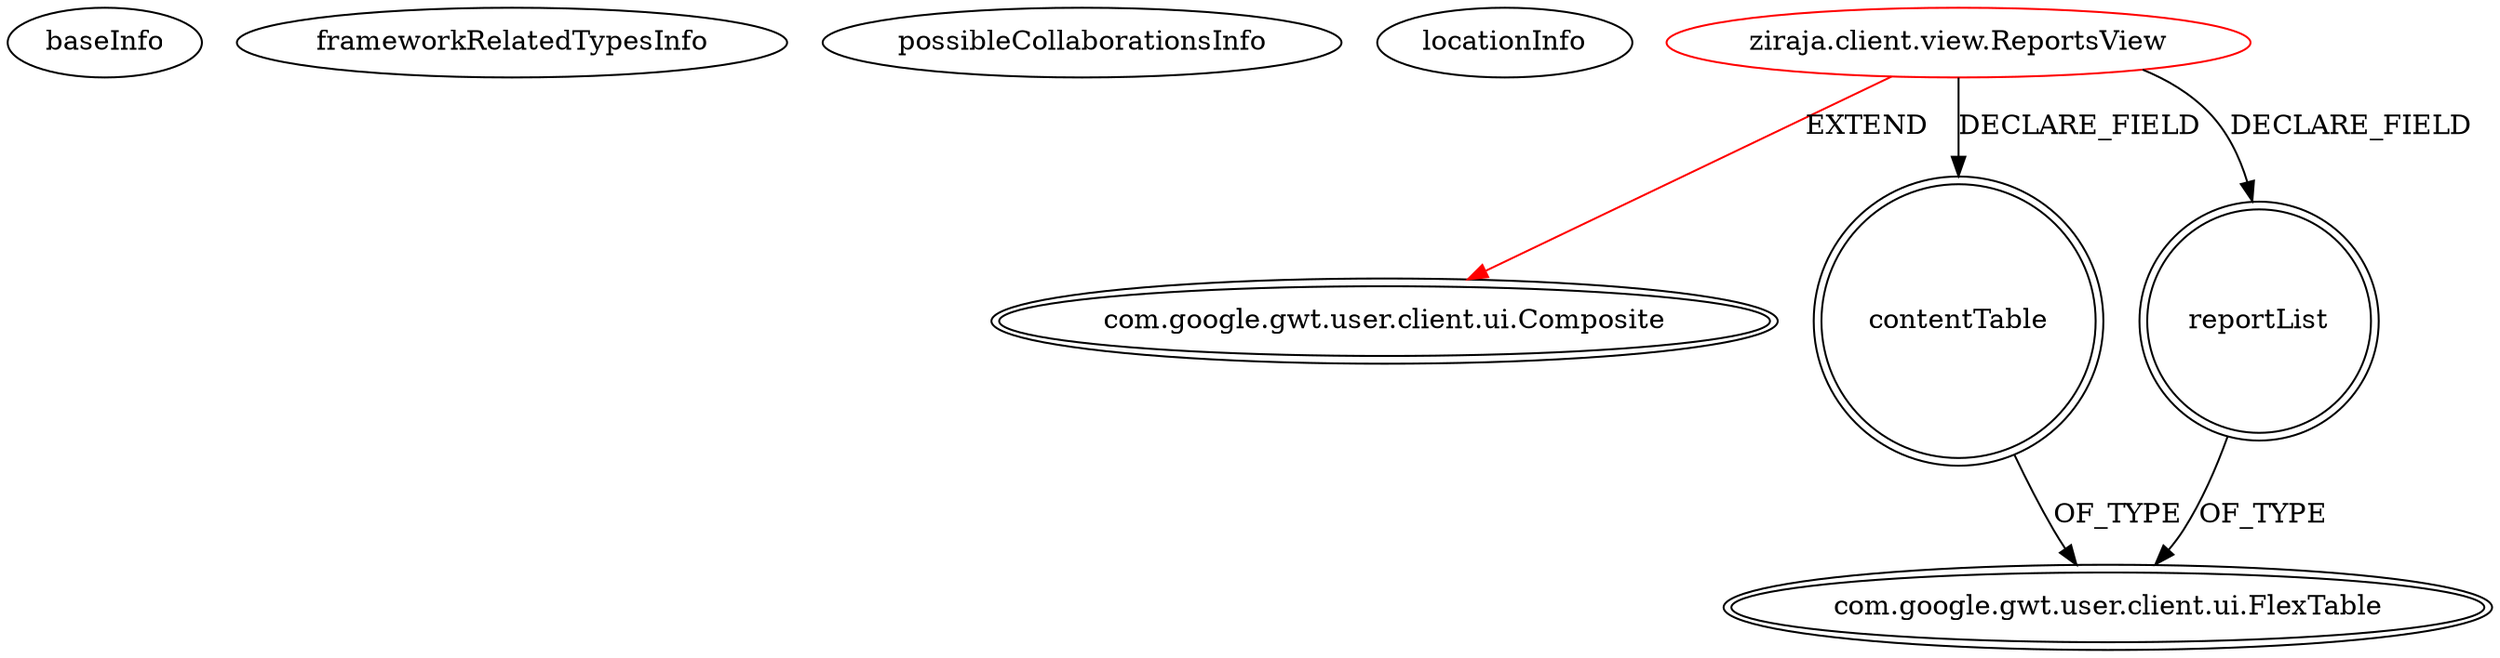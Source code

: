 digraph {
baseInfo[graphId=422,category="extension_graph",isAnonymous=false,possibleRelation=false]
frameworkRelatedTypesInfo[0="com.google.gwt.user.client.ui.Composite"]
possibleCollaborationsInfo[]
locationInfo[projectName="Tok-Ziraja222",filePath="/Tok-Ziraja222/Ziraja222-master/src/ziraja/client/view/ReportsView.java",contextSignature="ReportsView",graphId="422"]
0[label="ziraja.client.view.ReportsView",vertexType="ROOT_CLIENT_CLASS_DECLARATION",isFrameworkType=false,color=red]
1[label="com.google.gwt.user.client.ui.Composite",vertexType="FRAMEWORK_CLASS_TYPE",isFrameworkType=true,peripheries=2]
2[label="contentTable",vertexType="FIELD_DECLARATION",isFrameworkType=true,peripheries=2,shape=circle]
3[label="com.google.gwt.user.client.ui.FlexTable",vertexType="FRAMEWORK_CLASS_TYPE",isFrameworkType=true,peripheries=2]
4[label="reportList",vertexType="FIELD_DECLARATION",isFrameworkType=true,peripheries=2,shape=circle]
0->1[label="EXTEND",color=red]
0->2[label="DECLARE_FIELD"]
2->3[label="OF_TYPE"]
0->4[label="DECLARE_FIELD"]
4->3[label="OF_TYPE"]
}
